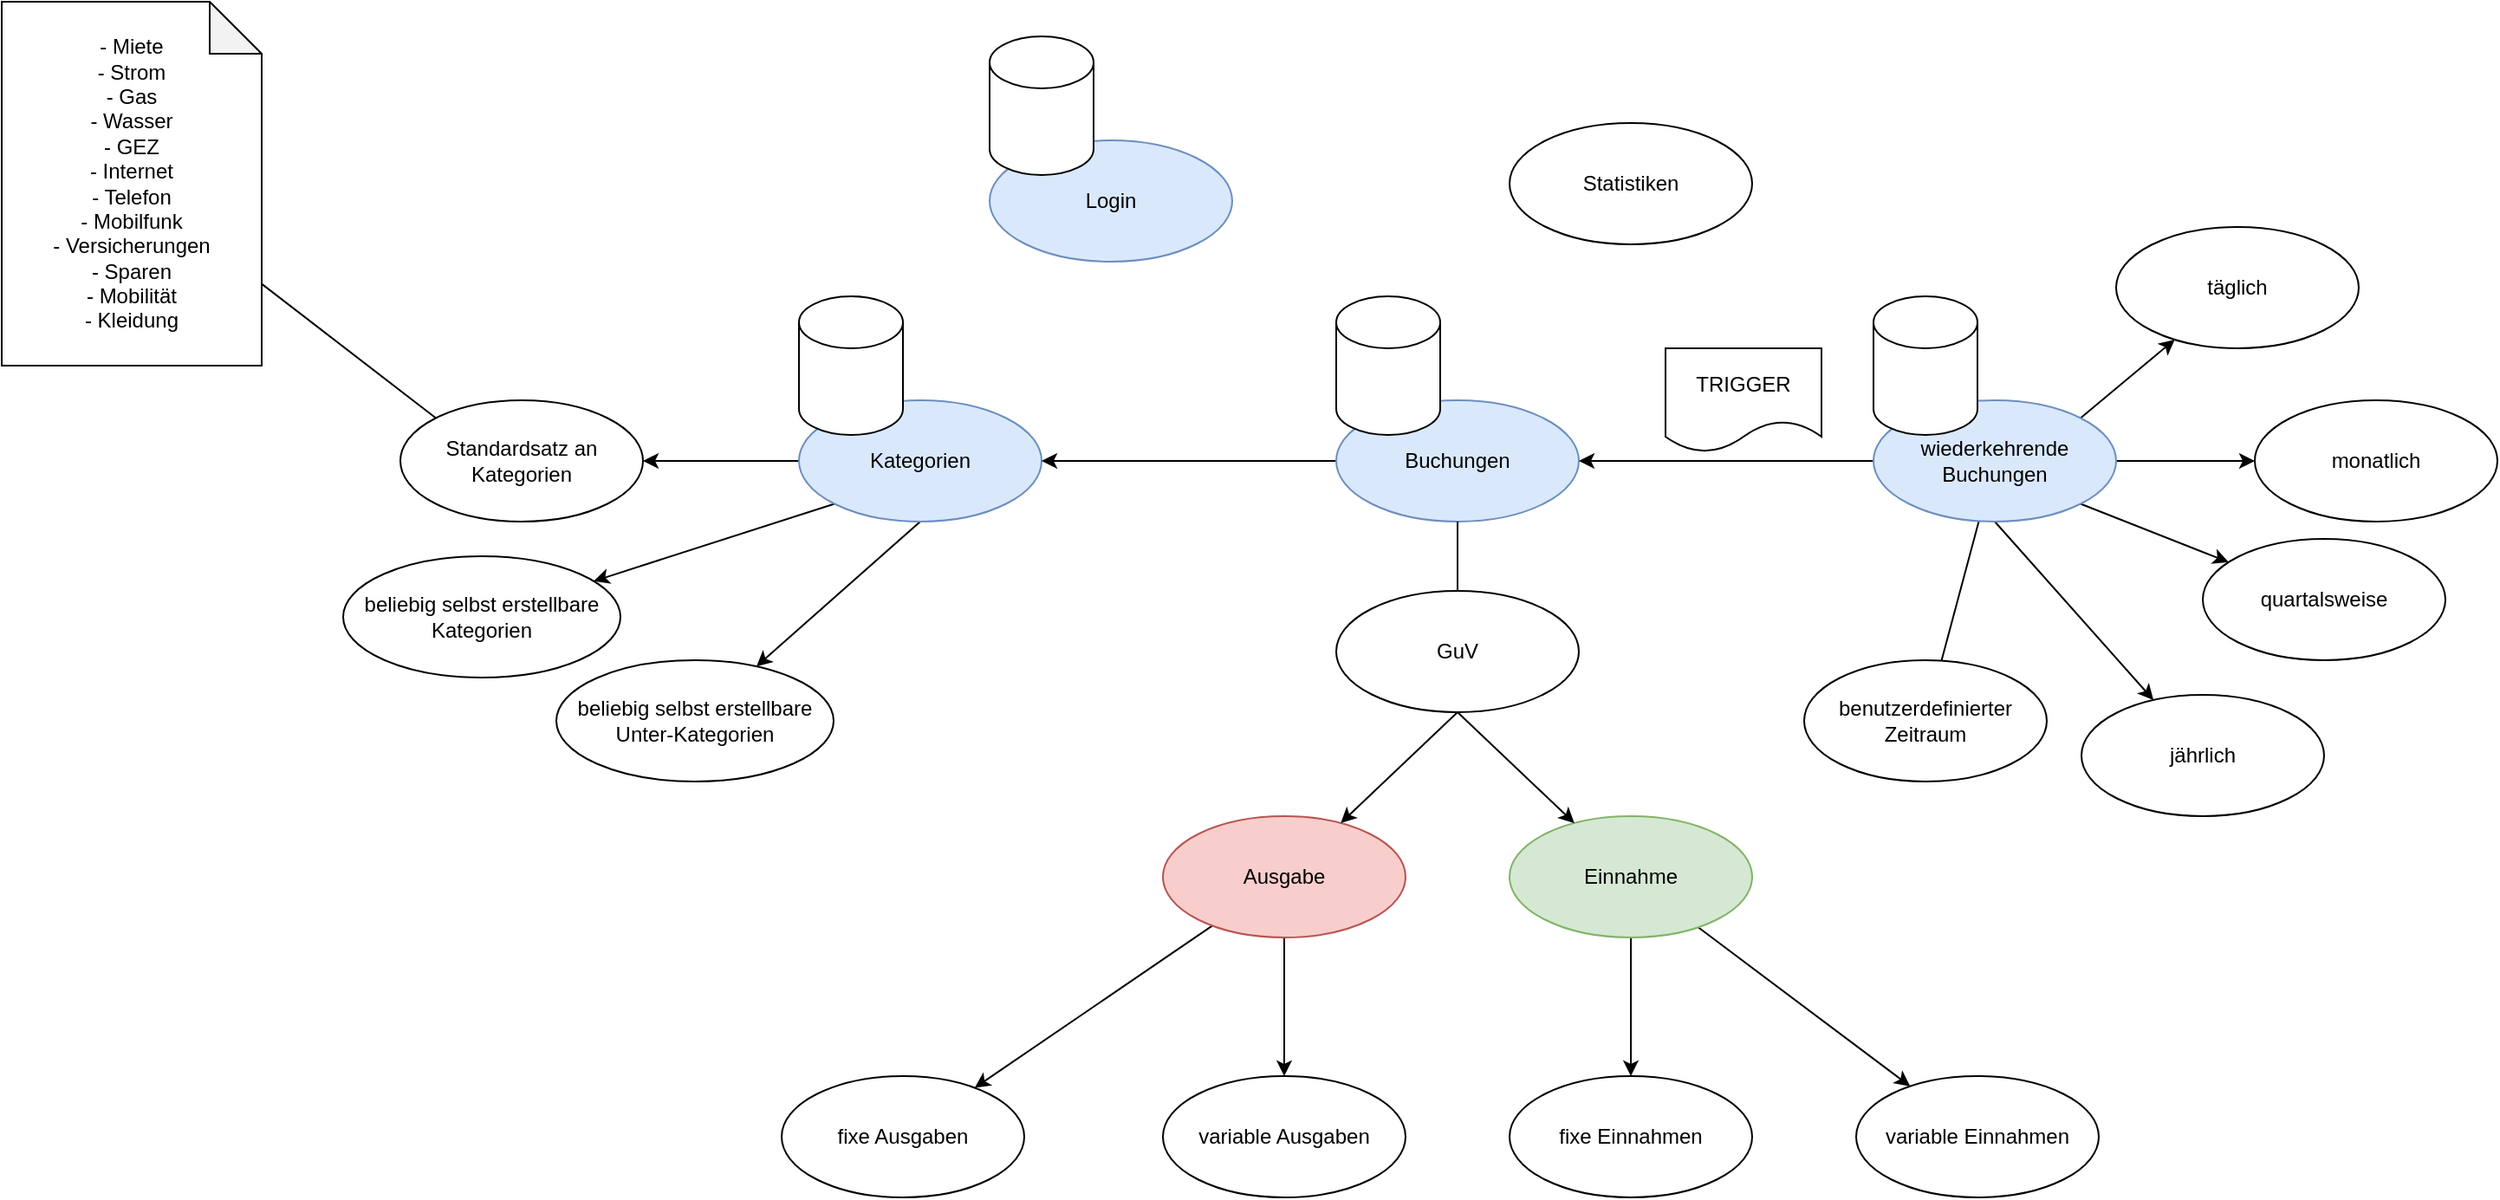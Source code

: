 <mxfile version="20.2.4" type="device"><diagram id="rQ1qGEfFS0ojmeA0oYiA" name="Seite-1"><mxGraphModel dx="2310" dy="1939" grid="1" gridSize="10" guides="1" tooltips="1" connect="1" arrows="1" fold="1" page="1" pageScale="1" pageWidth="827" pageHeight="1169" math="0" shadow="0"><root><mxCell id="0"/><mxCell id="1" parent="0"/><mxCell id="3AcpmvHh9SiLgVP44bkB-42" style="edgeStyle=none;rounded=0;orthogonalLoop=1;jettySize=auto;html=1;exitX=0;exitY=0.5;exitDx=0;exitDy=0;entryX=1;entryY=0.5;entryDx=0;entryDy=0;startArrow=none;startFill=0;endArrow=classic;endFill=1;" edge="1" parent="1" source="3AcpmvHh9SiLgVP44bkB-5" target="3AcpmvHh9SiLgVP44bkB-41"><mxGeometry relative="1" as="geometry"/></mxCell><mxCell id="3AcpmvHh9SiLgVP44bkB-44" style="edgeStyle=none;rounded=0;orthogonalLoop=1;jettySize=auto;html=1;exitX=0.5;exitY=1;exitDx=0;exitDy=0;startArrow=none;startFill=0;endArrow=classic;endFill=1;" edge="1" parent="1" source="3AcpmvHh9SiLgVP44bkB-5" target="3AcpmvHh9SiLgVP44bkB-43"><mxGeometry relative="1" as="geometry"/></mxCell><mxCell id="3AcpmvHh9SiLgVP44bkB-50" style="edgeStyle=none;rounded=0;orthogonalLoop=1;jettySize=auto;html=1;exitX=0;exitY=1;exitDx=0;exitDy=0;startArrow=none;startFill=0;endArrow=classic;endFill=1;" edge="1" parent="1" source="3AcpmvHh9SiLgVP44bkB-5" target="3AcpmvHh9SiLgVP44bkB-49"><mxGeometry relative="1" as="geometry"/></mxCell><mxCell id="3AcpmvHh9SiLgVP44bkB-5" value="Kategorien" style="ellipse;whiteSpace=wrap;html=1;fillColor=#dae8fc;strokeColor=#6c8ebf;" vertex="1" parent="1"><mxGeometry x="-150" y="130" width="140" height="70" as="geometry"/></mxCell><mxCell id="3AcpmvHh9SiLgVP44bkB-17" value="" style="rounded=0;orthogonalLoop=1;jettySize=auto;html=1;" edge="1" parent="1" source="3AcpmvHh9SiLgVP44bkB-6" target="3AcpmvHh9SiLgVP44bkB-16"><mxGeometry relative="1" as="geometry"/></mxCell><mxCell id="3AcpmvHh9SiLgVP44bkB-19" value="" style="rounded=0;orthogonalLoop=1;jettySize=auto;html=1;" edge="1" parent="1" source="3AcpmvHh9SiLgVP44bkB-6" target="3AcpmvHh9SiLgVP44bkB-18"><mxGeometry relative="1" as="geometry"/></mxCell><mxCell id="3AcpmvHh9SiLgVP44bkB-6" value="Ausgabe" style="ellipse;whiteSpace=wrap;html=1;fillColor=#f8cecc;strokeColor=#b85450;" vertex="1" parent="1"><mxGeometry x="60" y="370" width="140" height="70" as="geometry"/></mxCell><mxCell id="3AcpmvHh9SiLgVP44bkB-8" value="Login" style="ellipse;whiteSpace=wrap;html=1;fillColor=#dae8fc;strokeColor=#6c8ebf;" vertex="1" parent="1"><mxGeometry x="-40" y="-20" width="140" height="70" as="geometry"/></mxCell><mxCell id="3AcpmvHh9SiLgVP44bkB-12" value="" style="rounded=0;orthogonalLoop=1;jettySize=auto;html=1;" edge="1" parent="1" source="3AcpmvHh9SiLgVP44bkB-9" target="3AcpmvHh9SiLgVP44bkB-11"><mxGeometry relative="1" as="geometry"/></mxCell><mxCell id="3AcpmvHh9SiLgVP44bkB-15" value="" style="rounded=0;orthogonalLoop=1;jettySize=auto;html=1;" edge="1" parent="1" source="3AcpmvHh9SiLgVP44bkB-9" target="3AcpmvHh9SiLgVP44bkB-14"><mxGeometry relative="1" as="geometry"/></mxCell><mxCell id="3AcpmvHh9SiLgVP44bkB-9" value="Einnahme" style="ellipse;whiteSpace=wrap;html=1;fillColor=#d5e8d4;strokeColor=#82b366;" vertex="1" parent="1"><mxGeometry x="260" y="370" width="140" height="70" as="geometry"/></mxCell><mxCell id="3AcpmvHh9SiLgVP44bkB-11" value="fixe Einnahmen" style="ellipse;whiteSpace=wrap;html=1;" vertex="1" parent="1"><mxGeometry x="260" y="520" width="140" height="70" as="geometry"/></mxCell><mxCell id="3AcpmvHh9SiLgVP44bkB-14" value="variable Einnahmen" style="ellipse;whiteSpace=wrap;html=1;" vertex="1" parent="1"><mxGeometry x="460" y="520" width="140" height="70" as="geometry"/></mxCell><mxCell id="3AcpmvHh9SiLgVP44bkB-16" value="variable Ausgaben" style="ellipse;whiteSpace=wrap;html=1;" vertex="1" parent="1"><mxGeometry x="60" y="520" width="140" height="70" as="geometry"/></mxCell><mxCell id="3AcpmvHh9SiLgVP44bkB-18" value="fixe Ausgaben" style="ellipse;whiteSpace=wrap;html=1;" vertex="1" parent="1"><mxGeometry x="-160" y="520" width="140" height="70" as="geometry"/></mxCell><mxCell id="3AcpmvHh9SiLgVP44bkB-40" style="edgeStyle=none;rounded=0;orthogonalLoop=1;jettySize=auto;html=1;exitX=0;exitY=0.5;exitDx=0;exitDy=0;endArrow=classic;endFill=1;" edge="1" parent="1" source="3AcpmvHh9SiLgVP44bkB-20" target="3AcpmvHh9SiLgVP44bkB-5"><mxGeometry relative="1" as="geometry"/></mxCell><mxCell id="3AcpmvHh9SiLgVP44bkB-20" value="Buchungen" style="ellipse;whiteSpace=wrap;html=1;fillColor=#dae8fc;strokeColor=#6c8ebf;" vertex="1" parent="1"><mxGeometry x="160" y="130" width="140" height="70" as="geometry"/></mxCell><mxCell id="3AcpmvHh9SiLgVP44bkB-23" value="Statistiken" style="ellipse;whiteSpace=wrap;html=1;" vertex="1" parent="1"><mxGeometry x="260" y="-30" width="140" height="70" as="geometry"/></mxCell><mxCell id="3AcpmvHh9SiLgVP44bkB-27" value="" style="rounded=0;orthogonalLoop=1;jettySize=auto;html=1;" edge="1" parent="1" source="3AcpmvHh9SiLgVP44bkB-24" target="3AcpmvHh9SiLgVP44bkB-26"><mxGeometry relative="1" as="geometry"/></mxCell><mxCell id="3AcpmvHh9SiLgVP44bkB-31" style="rounded=0;orthogonalLoop=1;jettySize=auto;html=1;exitX=0.5;exitY=1;exitDx=0;exitDy=0;" edge="1" parent="1" source="3AcpmvHh9SiLgVP44bkB-24" target="3AcpmvHh9SiLgVP44bkB-30"><mxGeometry relative="1" as="geometry"/></mxCell><mxCell id="3AcpmvHh9SiLgVP44bkB-32" style="rounded=0;orthogonalLoop=1;jettySize=auto;html=1;exitX=1;exitY=1;exitDx=0;exitDy=0;" edge="1" parent="1" source="3AcpmvHh9SiLgVP44bkB-24" target="3AcpmvHh9SiLgVP44bkB-28"><mxGeometry relative="1" as="geometry"/></mxCell><mxCell id="3AcpmvHh9SiLgVP44bkB-33" style="rounded=0;orthogonalLoop=1;jettySize=auto;html=1;exitX=1;exitY=0;exitDx=0;exitDy=0;" edge="1" parent="1" source="3AcpmvHh9SiLgVP44bkB-24" target="3AcpmvHh9SiLgVP44bkB-29"><mxGeometry relative="1" as="geometry"/></mxCell><mxCell id="3AcpmvHh9SiLgVP44bkB-66" value="" style="edgeStyle=none;rounded=0;orthogonalLoop=1;jettySize=auto;html=1;startArrow=none;startFill=0;endArrow=none;endFill=0;" edge="1" parent="1" source="3AcpmvHh9SiLgVP44bkB-24" target="3AcpmvHh9SiLgVP44bkB-65"><mxGeometry relative="1" as="geometry"/></mxCell><mxCell id="3AcpmvHh9SiLgVP44bkB-68" style="edgeStyle=none;rounded=0;orthogonalLoop=1;jettySize=auto;html=1;exitX=0;exitY=0.5;exitDx=0;exitDy=0;entryX=1;entryY=0.5;entryDx=0;entryDy=0;startArrow=none;startFill=0;endArrow=classic;endFill=1;" edge="1" parent="1" source="3AcpmvHh9SiLgVP44bkB-24" target="3AcpmvHh9SiLgVP44bkB-20"><mxGeometry relative="1" as="geometry"/></mxCell><mxCell id="3AcpmvHh9SiLgVP44bkB-24" value="wiederkehrende Buchungen" style="ellipse;whiteSpace=wrap;html=1;fillColor=#dae8fc;strokeColor=#6c8ebf;" vertex="1" parent="1"><mxGeometry x="470" y="130" width="140" height="70" as="geometry"/></mxCell><mxCell id="3AcpmvHh9SiLgVP44bkB-26" value="monatlich" style="ellipse;whiteSpace=wrap;html=1;" vertex="1" parent="1"><mxGeometry x="690" y="130" width="140" height="70" as="geometry"/></mxCell><mxCell id="3AcpmvHh9SiLgVP44bkB-28" value="quartalsweise" style="ellipse;whiteSpace=wrap;html=1;" vertex="1" parent="1"><mxGeometry x="660" y="210" width="140" height="70" as="geometry"/></mxCell><mxCell id="3AcpmvHh9SiLgVP44bkB-29" value="täglich" style="ellipse;whiteSpace=wrap;html=1;" vertex="1" parent="1"><mxGeometry x="610" y="30" width="140" height="70" as="geometry"/></mxCell><mxCell id="3AcpmvHh9SiLgVP44bkB-30" value="jährlich" style="ellipse;whiteSpace=wrap;html=1;" vertex="1" parent="1"><mxGeometry x="590" y="300" width="140" height="70" as="geometry"/></mxCell><mxCell id="3AcpmvHh9SiLgVP44bkB-37" style="edgeStyle=none;rounded=0;orthogonalLoop=1;jettySize=auto;html=1;exitX=0.5;exitY=1;exitDx=0;exitDy=0;" edge="1" parent="1" source="3AcpmvHh9SiLgVP44bkB-36" target="3AcpmvHh9SiLgVP44bkB-6"><mxGeometry relative="1" as="geometry"/></mxCell><mxCell id="3AcpmvHh9SiLgVP44bkB-38" style="edgeStyle=none;rounded=0;orthogonalLoop=1;jettySize=auto;html=1;exitX=0.5;exitY=1;exitDx=0;exitDy=0;" edge="1" parent="1" source="3AcpmvHh9SiLgVP44bkB-36" target="3AcpmvHh9SiLgVP44bkB-9"><mxGeometry relative="1" as="geometry"/></mxCell><mxCell id="3AcpmvHh9SiLgVP44bkB-39" style="edgeStyle=none;rounded=0;orthogonalLoop=1;jettySize=auto;html=1;exitX=0.5;exitY=0;exitDx=0;exitDy=0;endArrow=none;endFill=0;" edge="1" parent="1" source="3AcpmvHh9SiLgVP44bkB-36" target="3AcpmvHh9SiLgVP44bkB-20"><mxGeometry relative="1" as="geometry"/></mxCell><mxCell id="3AcpmvHh9SiLgVP44bkB-36" value="GuV" style="ellipse;whiteSpace=wrap;html=1;" vertex="1" parent="1"><mxGeometry x="160" y="240" width="140" height="70" as="geometry"/></mxCell><mxCell id="3AcpmvHh9SiLgVP44bkB-48" style="edgeStyle=none;rounded=0;orthogonalLoop=1;jettySize=auto;html=1;exitX=0;exitY=0;exitDx=0;exitDy=0;startArrow=none;startFill=0;endArrow=none;endFill=0;" edge="1" parent="1" source="3AcpmvHh9SiLgVP44bkB-41" target="3AcpmvHh9SiLgVP44bkB-47"><mxGeometry relative="1" as="geometry"/></mxCell><mxCell id="3AcpmvHh9SiLgVP44bkB-41" value="Standardsatz an Kategorien" style="ellipse;whiteSpace=wrap;html=1;" vertex="1" parent="1"><mxGeometry x="-380" y="130" width="140" height="70" as="geometry"/></mxCell><mxCell id="3AcpmvHh9SiLgVP44bkB-43" value="beliebig selbst erstellbare Unter-Kategorien" style="ellipse;whiteSpace=wrap;html=1;" vertex="1" parent="1"><mxGeometry x="-290" y="280" width="160" height="70" as="geometry"/></mxCell><mxCell id="3AcpmvHh9SiLgVP44bkB-47" value="- Miete&lt;br&gt;- Strom&lt;br&gt;- Gas&lt;br&gt;- Wasser&lt;br&gt;- GEZ&lt;br&gt;- Internet&lt;br&gt;- Telefon&lt;br&gt;- Mobilfunk&lt;br&gt;- Versicherungen&lt;br&gt;- Sparen&lt;br&gt;- Mobilität&lt;br&gt;- Kleidung" style="shape=note;whiteSpace=wrap;html=1;backgroundOutline=1;darkOpacity=0.05;" vertex="1" parent="1"><mxGeometry x="-610" y="-100" width="150" height="210" as="geometry"/></mxCell><mxCell id="3AcpmvHh9SiLgVP44bkB-49" value="beliebig selbst erstellbare Kategorien" style="ellipse;whiteSpace=wrap;html=1;" vertex="1" parent="1"><mxGeometry x="-413" y="220" width="160" height="70" as="geometry"/></mxCell><mxCell id="3AcpmvHh9SiLgVP44bkB-52" value="" style="shape=cylinder3;whiteSpace=wrap;html=1;boundedLbl=1;backgroundOutline=1;size=15;" vertex="1" parent="1"><mxGeometry x="470" y="70" width="60" height="80" as="geometry"/></mxCell><mxCell id="3AcpmvHh9SiLgVP44bkB-54" value="" style="shape=cylinder3;whiteSpace=wrap;html=1;boundedLbl=1;backgroundOutline=1;size=15;" vertex="1" parent="1"><mxGeometry x="160" y="70" width="60" height="80" as="geometry"/></mxCell><mxCell id="3AcpmvHh9SiLgVP44bkB-55" value="" style="shape=cylinder3;whiteSpace=wrap;html=1;boundedLbl=1;backgroundOutline=1;size=15;" vertex="1" parent="1"><mxGeometry x="-150" y="70" width="60" height="80" as="geometry"/></mxCell><mxCell id="3AcpmvHh9SiLgVP44bkB-56" value="" style="shape=cylinder3;whiteSpace=wrap;html=1;boundedLbl=1;backgroundOutline=1;size=15;" vertex="1" parent="1"><mxGeometry x="-40" y="-80" width="60" height="80" as="geometry"/></mxCell><mxCell id="3AcpmvHh9SiLgVP44bkB-65" value="benutzerdefinierter Zeitraum" style="ellipse;whiteSpace=wrap;html=1;" vertex="1" parent="1"><mxGeometry x="430" y="280" width="140" height="70" as="geometry"/></mxCell><mxCell id="3AcpmvHh9SiLgVP44bkB-70" value="TRIGGER" style="shape=document;whiteSpace=wrap;html=1;boundedLbl=1;" vertex="1" parent="1"><mxGeometry x="350" y="100" width="90" height="60" as="geometry"/></mxCell></root></mxGraphModel></diagram></mxfile>